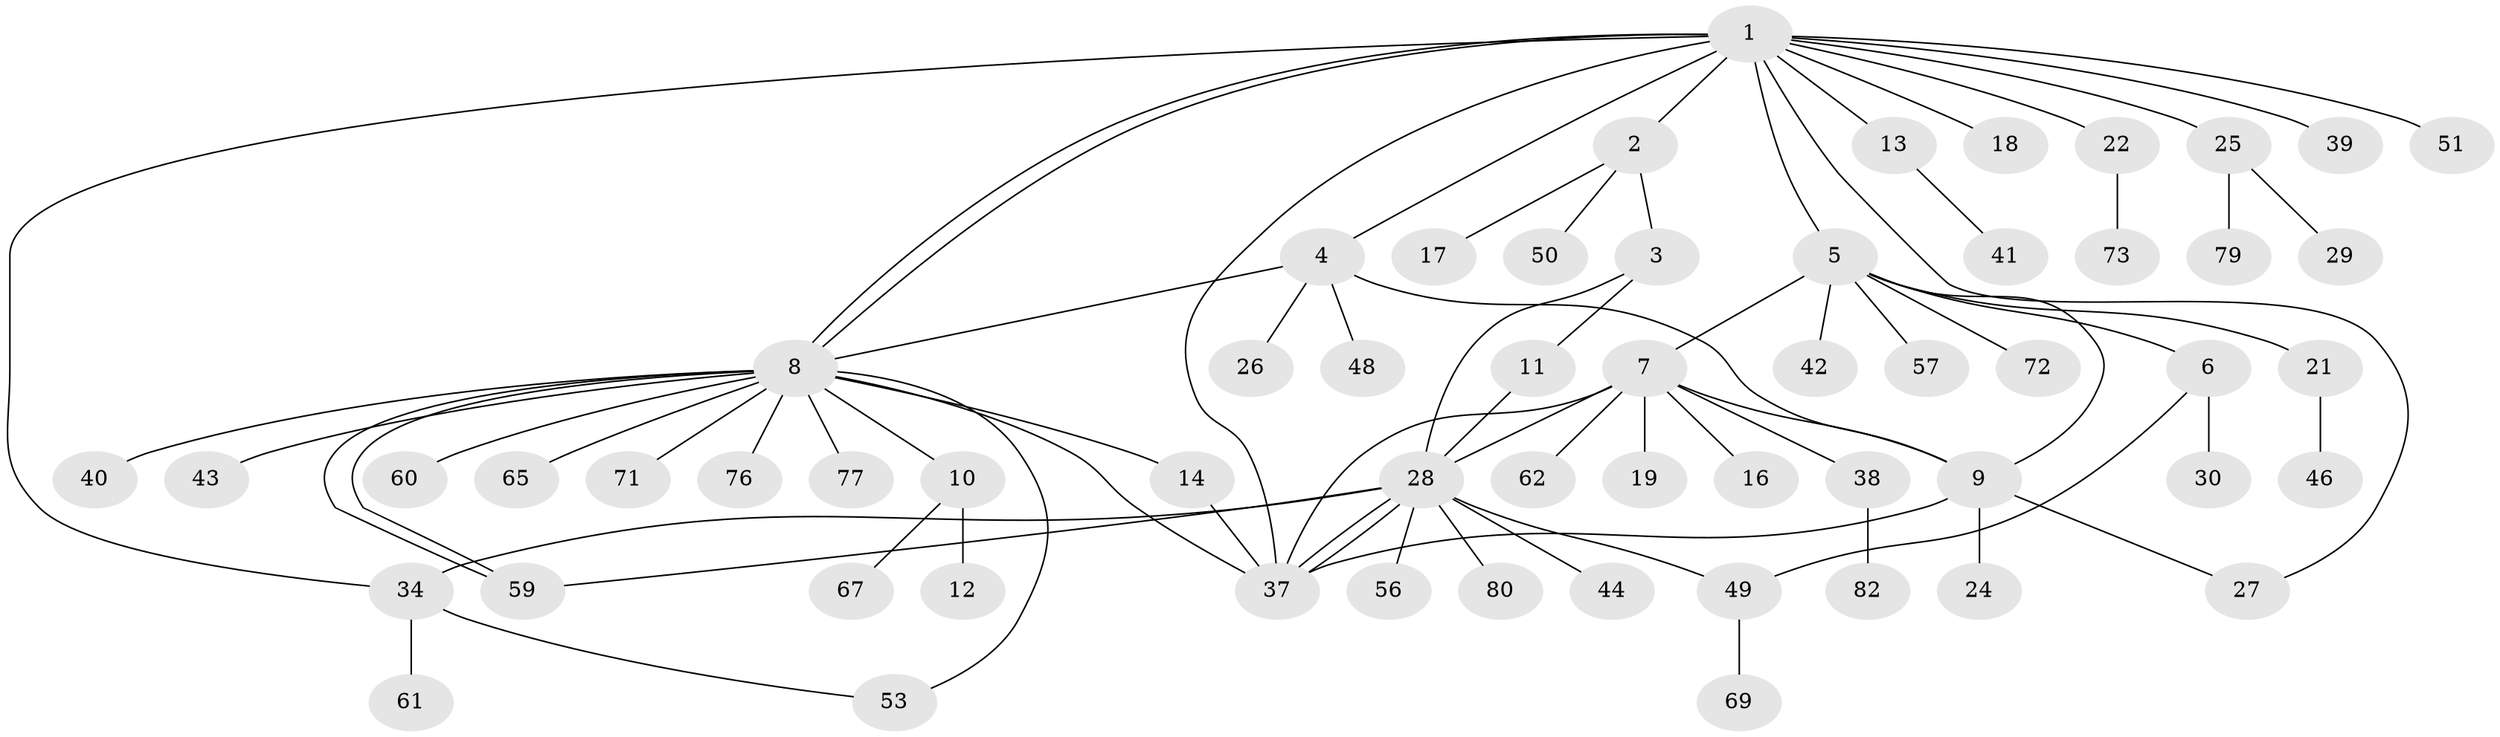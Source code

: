 // original degree distribution, {16: 0.012195121951219513, 5: 0.036585365853658534, 4: 0.0975609756097561, 3: 0.06097560975609756, 6: 0.012195121951219513, 8: 0.024390243902439025, 14: 0.012195121951219513, 7: 0.024390243902439025, 2: 0.18292682926829268, 1: 0.5365853658536586}
// Generated by graph-tools (version 1.1) at 2025/41/03/06/25 10:41:50]
// undirected, 59 vertices, 76 edges
graph export_dot {
graph [start="1"]
  node [color=gray90,style=filled];
  1 [super="+31"];
  2 [super="+45"];
  3 [super="+35"];
  4 [super="+33"];
  5 [super="+15"];
  6 [super="+75"];
  7 [super="+20"];
  8 [super="+52"];
  9 [super="+36"];
  10 [super="+23"];
  11;
  12 [super="+47"];
  13;
  14;
  16;
  17 [super="+74"];
  18 [super="+81"];
  19;
  21;
  22;
  24;
  25;
  26;
  27 [super="+64"];
  28 [super="+32"];
  29 [super="+68"];
  30;
  34 [super="+55"];
  37 [super="+54"];
  38;
  39;
  40 [super="+63"];
  41;
  42;
  43;
  44 [super="+70"];
  46;
  48;
  49 [super="+78"];
  50;
  51;
  53;
  56 [super="+58"];
  57;
  59;
  60;
  61;
  62 [super="+66"];
  65;
  67;
  69;
  71;
  72;
  73;
  76;
  77;
  79;
  80;
  82;
  1 -- 2;
  1 -- 4;
  1 -- 5;
  1 -- 8;
  1 -- 8;
  1 -- 13;
  1 -- 18;
  1 -- 22;
  1 -- 25;
  1 -- 27;
  1 -- 34;
  1 -- 37 [weight=2];
  1 -- 39;
  1 -- 51;
  2 -- 3;
  2 -- 17;
  2 -- 50;
  3 -- 11;
  3 -- 28;
  4 -- 26;
  4 -- 8;
  4 -- 9;
  4 -- 48;
  5 -- 6;
  5 -- 7;
  5 -- 9;
  5 -- 72;
  5 -- 57;
  5 -- 42;
  5 -- 21;
  6 -- 30;
  6 -- 49;
  7 -- 9;
  7 -- 16;
  7 -- 19;
  7 -- 38;
  7 -- 62;
  7 -- 37;
  7 -- 28;
  8 -- 10;
  8 -- 14;
  8 -- 40;
  8 -- 43;
  8 -- 59;
  8 -- 59;
  8 -- 60;
  8 -- 65;
  8 -- 77;
  8 -- 76;
  8 -- 53;
  8 -- 71;
  8 -- 37;
  9 -- 24;
  9 -- 27;
  9 -- 37;
  10 -- 12;
  10 -- 67;
  11 -- 28;
  13 -- 41;
  14 -- 37;
  21 -- 46;
  22 -- 73;
  25 -- 29;
  25 -- 79;
  28 -- 37;
  28 -- 37;
  28 -- 49;
  28 -- 34;
  28 -- 44;
  28 -- 80;
  28 -- 56;
  28 -- 59;
  34 -- 53;
  34 -- 61;
  38 -- 82;
  49 -- 69;
}
